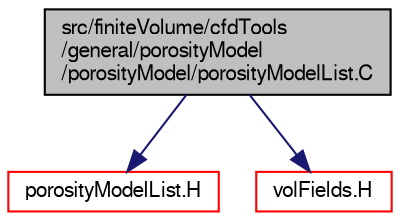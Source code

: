digraph "src/finiteVolume/cfdTools/general/porosityModel/porosityModel/porosityModelList.C"
{
  bgcolor="transparent";
  edge [fontname="FreeSans",fontsize="10",labelfontname="FreeSans",labelfontsize="10"];
  node [fontname="FreeSans",fontsize="10",shape=record];
  Node0 [label="src/finiteVolume/cfdTools\l/general/porosityModel\l/porosityModel/porosityModelList.C",height=0.2,width=0.4,color="black", fillcolor="grey75", style="filled", fontcolor="black"];
  Node0 -> Node1 [color="midnightblue",fontsize="10",style="solid",fontname="FreeSans"];
  Node1 [label="porosityModelList.H",height=0.2,width=0.4,color="red",URL="$a01313.html"];
  Node0 -> Node276 [color="midnightblue",fontsize="10",style="solid",fontname="FreeSans"];
  Node276 [label="volFields.H",height=0.2,width=0.4,color="red",URL="$a02750.html"];
}
